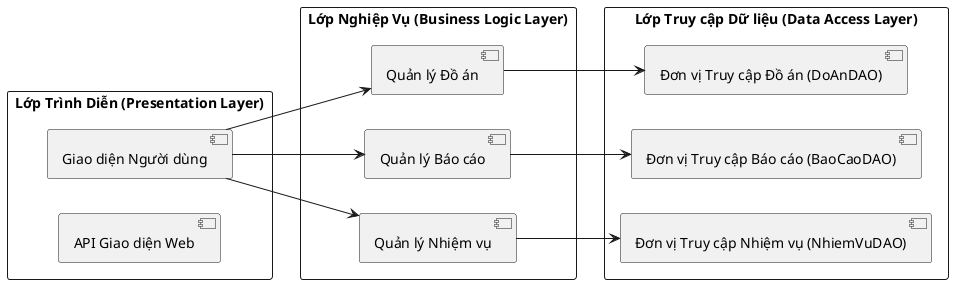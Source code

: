 @startuml
left to right direction
skinparam packageStyle rectangle

package "Lớp Trình Diễn (Presentation Layer)" {
    [Giao diện Người dùng]
    [API Giao diện Web]
}

package "Lớp Nghiệp Vụ (Business Logic Layer)" {
    [Quản lý Đồ án]
    [Quản lý Báo cáo]
    [Quản lý Nhiệm vụ]
}

package "Lớp Truy cập Dữ liệu (Data Access Layer)" {
    [Đơn vị Truy cập Đồ án (DoAnDAO)]
    [Đơn vị Truy cập Báo cáo (BaoCaoDAO)]
    [Đơn vị Truy cập Nhiệm vụ (NhiemVuDAO)]
}

' Mối quan hệ phụ thuộc
[Giao diện Người dùng] --> [Quản lý Đồ án]
[Giao diện Người dùng] --> [Quản lý Báo cáo]
[Giao diện Người dùng] --> [Quản lý Nhiệm vụ]

[Quản lý Đồ án] --> [Đơn vị Truy cập Đồ án (DoAnDAO)]
[Quản lý Báo cáo] --> [Đơn vị Truy cập Báo cáo (BaoCaoDAO)]
[Quản lý Nhiệm vụ] --> [Đơn vị Truy cập Nhiệm vụ (NhiemVuDAO)]

@enduml